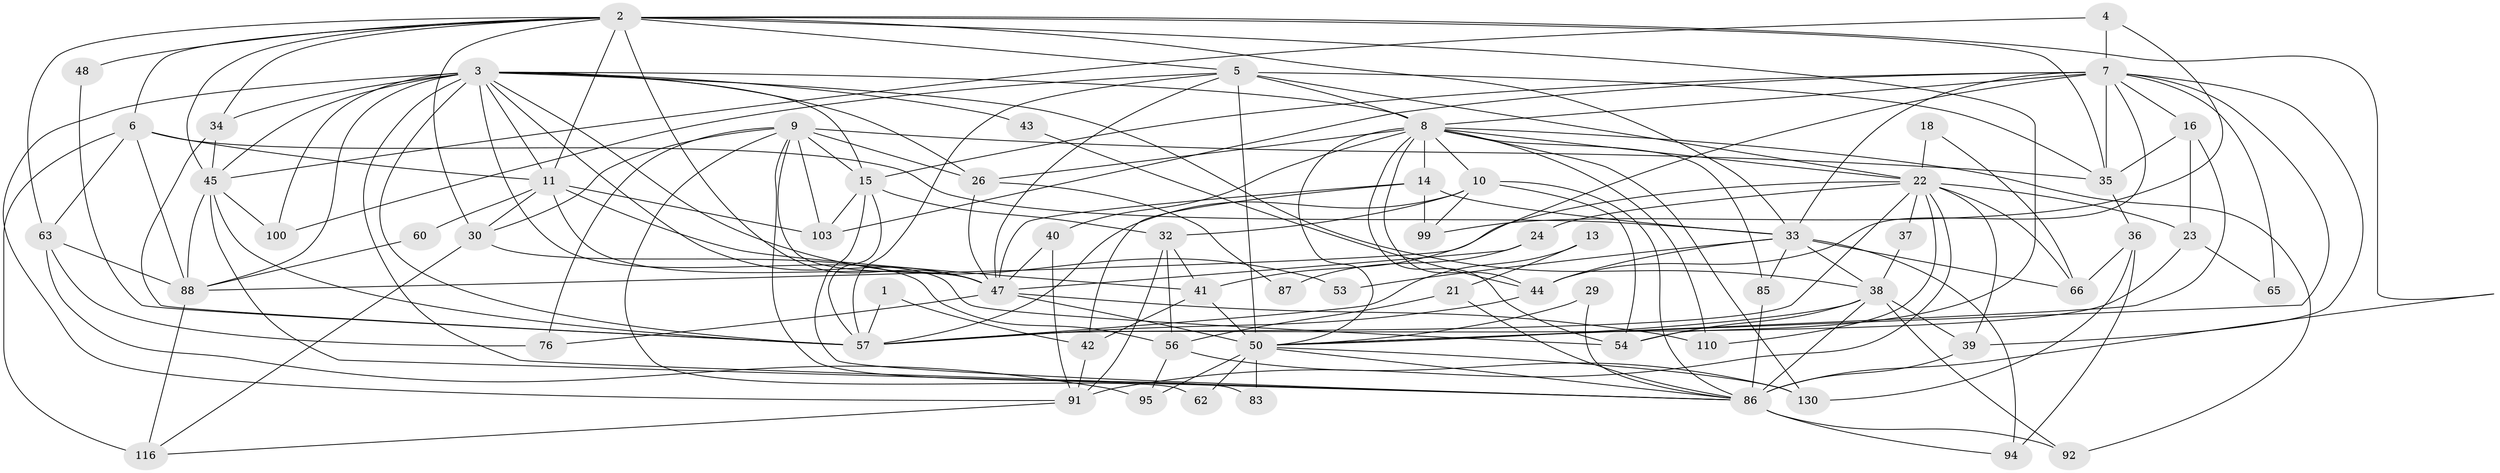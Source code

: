 // original degree distribution, {3: 0.2692307692307692, 6: 0.1076923076923077, 4: 0.26153846153846155, 5: 0.13846153846153847, 2: 0.15384615384615385, 7: 0.05384615384615385, 8: 0.015384615384615385}
// Generated by graph-tools (version 1.1) at 2025/18/03/04/25 18:18:59]
// undirected, 65 vertices, 177 edges
graph export_dot {
graph [start="1"]
  node [color=gray90,style=filled];
  1;
  2 [super="+20+75"];
  3 [super="+25+59+71"];
  4;
  5 [super="+17"];
  6 [super="+106"];
  7 [super="+122+120"];
  8 [super="+46+113+64"];
  9 [super="+12+19"];
  10 [super="+102"];
  11 [super="+72+28"];
  13;
  14 [super="+111"];
  15 [super="+81"];
  16 [super="+69"];
  18;
  21;
  22 [super="+31"];
  23;
  24;
  26;
  29;
  30 [super="+49"];
  32 [super="+80"];
  33 [super="+90"];
  34;
  35 [super="+52"];
  36 [super="+127"];
  37;
  38 [super="+108"];
  39;
  40 [super="+118"];
  41;
  42;
  43;
  44 [super="+107"];
  45 [super="+97+51"];
  47 [super="+61+67"];
  48;
  50 [super="+58"];
  53;
  54 [super="+68"];
  56 [super="+77"];
  57 [super="+79"];
  60;
  62;
  63 [super="+109"];
  65;
  66;
  76;
  83;
  85 [super="+125+126"];
  86 [super="+104"];
  87;
  88 [super="+96"];
  91 [super="+117"];
  92;
  94;
  95;
  99;
  100;
  103;
  110;
  116 [super="+123"];
  130;
  1 -- 42;
  1 -- 57;
  2 -- 47 [weight=2];
  2 -- 35;
  2 -- 5;
  2 -- 48;
  2 -- 34;
  2 -- 6;
  2 -- 54;
  2 -- 45 [weight=3];
  2 -- 33;
  2 -- 86 [weight=2];
  2 -- 11;
  2 -- 63;
  2 -- 30;
  3 -- 100;
  3 -- 57;
  3 -- 54 [weight=2];
  3 -- 53;
  3 -- 15;
  3 -- 11;
  3 -- 8;
  3 -- 26;
  3 -- 34;
  3 -- 38;
  3 -- 43;
  3 -- 45;
  3 -- 47;
  3 -- 86;
  3 -- 88;
  3 -- 91;
  4 -- 99;
  4 -- 45;
  4 -- 7;
  5 -- 100;
  5 -- 22;
  5 -- 8;
  5 -- 35;
  5 -- 47;
  5 -- 57;
  5 -- 50 [weight=2];
  6 -- 63;
  6 -- 88;
  6 -- 33;
  6 -- 116;
  6 -- 11;
  7 -- 15;
  7 -- 33;
  7 -- 35;
  7 -- 39;
  7 -- 103;
  7 -- 44;
  7 -- 16;
  7 -- 50;
  7 -- 65;
  7 -- 41;
  7 -- 8;
  8 -- 10;
  8 -- 26;
  8 -- 40;
  8 -- 44;
  8 -- 130;
  8 -- 54;
  8 -- 14 [weight=2];
  8 -- 110;
  8 -- 22;
  8 -- 92;
  8 -- 85 [weight=2];
  8 -- 50;
  9 -- 62;
  9 -- 35;
  9 -- 26;
  9 -- 76;
  9 -- 47;
  9 -- 83;
  9 -- 103;
  9 -- 30;
  9 -- 15;
  10 -- 32;
  10 -- 99;
  10 -- 54;
  10 -- 86;
  10 -- 57;
  11 -- 30 [weight=2];
  11 -- 103;
  11 -- 41;
  11 -- 60;
  11 -- 47;
  13 -- 21;
  13 -- 57;
  14 -- 99;
  14 -- 33;
  14 -- 42;
  14 -- 47;
  15 -- 86;
  15 -- 103;
  15 -- 57;
  15 -- 32;
  16 -- 35;
  16 -- 50;
  16 -- 23;
  18 -- 66;
  18 -- 22;
  21 -- 86;
  21 -- 56;
  22 -- 110;
  22 -- 91;
  22 -- 66;
  22 -- 37;
  22 -- 39;
  22 -- 23;
  22 -- 24;
  22 -- 57;
  22 -- 88;
  23 -- 57;
  23 -- 65;
  24 -- 87;
  24 -- 47;
  26 -- 87;
  26 -- 47;
  29 -- 86;
  29 -- 50;
  30 -- 56;
  30 -- 116;
  32 -- 56 [weight=2];
  32 -- 91;
  32 -- 41;
  33 -- 66;
  33 -- 53;
  33 -- 85;
  33 -- 94;
  33 -- 44;
  33 -- 38;
  34 -- 45;
  34 -- 57;
  35 -- 36;
  36 -- 94;
  36 -- 66;
  36 -- 130;
  37 -- 38;
  38 -- 54;
  38 -- 50;
  38 -- 39;
  38 -- 86;
  38 -- 92;
  39 -- 86 [weight=2];
  40 -- 91;
  40 -- 47;
  41 -- 50;
  41 -- 42;
  42 -- 91;
  43 -- 44;
  44 -- 57;
  45 -- 86;
  45 -- 100;
  45 -- 57;
  45 -- 88;
  47 -- 76;
  47 -- 50 [weight=2];
  47 -- 110;
  48 -- 57;
  50 -- 83;
  50 -- 86;
  50 -- 130;
  50 -- 62;
  50 -- 95;
  56 -- 130;
  56 -- 95;
  60 -- 88;
  63 -- 88;
  63 -- 76;
  63 -- 95;
  85 -- 86;
  86 -- 92;
  86 -- 94;
  88 -- 116;
  91 -- 116;
}
